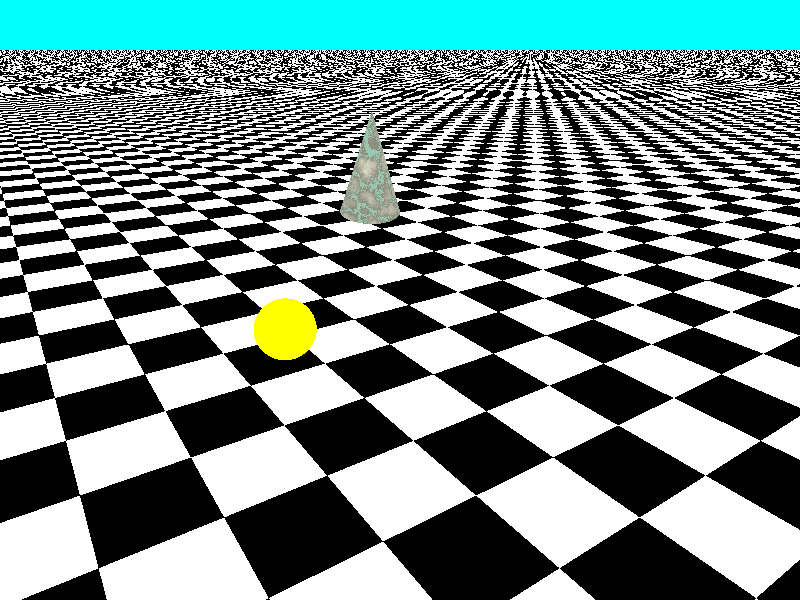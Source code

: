 #include "colors.inc" //including some files
#include "textures.inc"
#include "stones.inc"
 plane{
   <0,1,0>,0
   texture {
     pigment { checker
               color White
               color Black }
     scale 8
   }
   
 }
 background { color Cyan }
 camera {
   location <-40, 30, -50>
   look_at  <0, 0,  10>
 }
 sphere {
   <-20,5, 0>, 3
   texture {
     pigment { color Yellow }
   }
 }
 cone {
    <0,5,0>,0
    <0,-5,0>,3
    //<-10, 25, 0>, 0    
    //<-10, 15, 0>, 3    
    texture { T_Stone25 scale 4 }
    rotate <-10,20,360*clock>    
    translate <-10,20,0>
 }
 light_source { <-30, 30, 0> color White}
